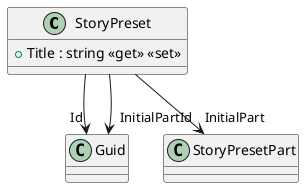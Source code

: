 @startuml
class StoryPreset {
    + Title : string <<get>> <<set>>
}
StoryPreset --> "Id" Guid
StoryPreset --> "InitialPartId" Guid
StoryPreset --> "InitialPart" StoryPresetPart
@enduml
